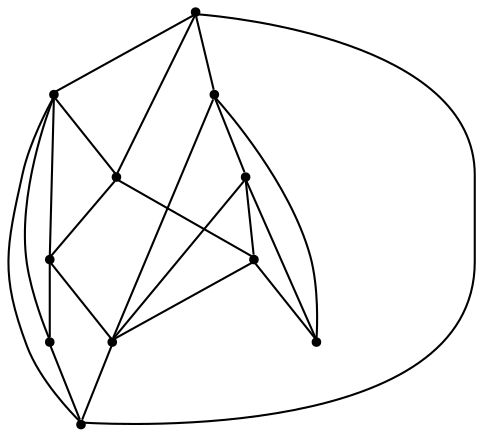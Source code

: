 graph {
  node [shape=point,comment="{\"directed\":false,\"doi\":\"10.1007/978-3-319-03841-4_4\",\"figure\":\"1 (1)\"}"]

  v0 [pos="927.3769377953524,798.3350671650362"]
  v1 [pos="907.8128275226713,702.6943663699943"]
  v2 [pos="846.1225264090176,769.455372024257"]
  v3 [pos="908.8218430345153,771.1765907647793"]
  v4 [pos="845.1092480786294,701.7652083887428"]
  v5 [pos="781.5467425099962,702.5944049446913"]
  v6 [pos="764.5219996065512,796.1265046818153"]
  v7 [pos="845.4011557126757,848.6184619949273"]
  v8 [pos="845.1092480786294,730.7616523697616"]
  v9 [pos="844.4796234172253,649.0023632437029"]
  v10 [pos="787.4885389432892,771.1765907647793"]

  v0 -- v1 [id="-1",pos="927.3769377953524,798.3350671650362 907.8128275226713,702.6943663699943 907.8128275226713,702.6943663699943 907.8128275226713,702.6943663699943"]
  v0 -- v2 [id="-2",pos="927.3769377953524,798.3350671650362 846.1225264090176,769.455372024257 846.1225264090176,769.455372024257 846.1225264090176,769.455372024257"]
  v3 -- v0 [id="-3",pos="908.8218430345153,771.1765907647793 927.3769377953524,798.3350671650362 927.3769377953524,798.3350671650362 927.3769377953524,798.3350671650362"]
  v4 -- v5 [id="-4",pos="845.1092480786294,701.7652083887428 781.5467425099962,702.5944049446913 781.5467425099962,702.5944049446913 781.5467425099962,702.5944049446913"]
  v1 -- v4 [id="-5",pos="907.8128275226713,702.6943663699943 845.1092480786294,701.7652083887428 845.1092480786294,701.7652083887428 845.1092480786294,701.7652083887428"]
  v2 -- v3 [id="-6",pos="846.1225264090176,769.455372024257 908.8218430345153,771.1765907647793 908.8218430345153,771.1765907647793 908.8218430345153,771.1765907647793"]
  v2 -- v6 [id="-7",pos="846.1225264090176,769.455372024257 764.5219996065512,796.1265046818153 764.5219996065512,796.1265046818153 764.5219996065512,796.1265046818153"]
  v7 -- v3 [id="-8",pos="845.4011557126757,848.6184619949273 908.8218430345153,771.1765907647793 908.8218430345153,771.1765907647793 908.8218430345153,771.1765907647793"]
  v7 -- v2 [id="-9",pos="845.4011557126757,848.6184619949273 846.1225264090176,769.455372024257 846.1225264090176,769.455372024257 846.1225264090176,769.455372024257"]
  v8 -- v3 [id="-10",pos="845.1092480786294,730.7616523697616 908.8218430345153,771.1765907647793 908.8218430345153,771.1765907647793 908.8218430345153,771.1765907647793"]
  v4 -- v8 [id="-11",pos="845.1092480786294,701.7652083887428 845.1092480786294,730.7616523697616 845.1092480786294,730.7616523697616 845.1092480786294,730.7616523697616"]
  v8 -- v1 [id="-12",pos="845.1092480786294,730.7616523697616 907.8128275226713,702.6943663699943 907.8128275226713,702.6943663699943 907.8128275226713,702.6943663699943"]
  v9 -- v4 [id="-13",pos="844.4796234172253,649.0023632437029 845.1092480786294,701.7652083887428 845.1092480786294,701.7652083887428 845.1092480786294,701.7652083887428"]
  v9 -- v1 [id="-14",pos="844.4796234172253,649.0023632437029 907.8128275226713,702.6943663699943 907.8128275226713,702.6943663699943 907.8128275226713,702.6943663699943"]
  v10 -- v8 [id="-15",pos="787.4885389432892,771.1765907647793 845.1092480786294,730.7616523697616 845.1092480786294,730.7616523697616 845.1092480786294,730.7616523697616"]
  v10 -- v2 [id="-16",pos="787.4885389432892,771.1765907647793 846.1225264090176,769.455372024257 846.1225264090176,769.455372024257 846.1225264090176,769.455372024257"]
  v10 -- v7 [id="-17",pos="787.4885389432892,771.1765907647793 845.4011557126757,848.6184619949273 845.4011557126757,848.6184619949273 845.4011557126757,848.6184619949273"]
  v6 -- v5 [id="-18",pos="764.5219996065512,796.1265046818153 781.5467425099962,702.5944049446913 781.5467425099962,702.5944049446913 781.5467425099962,702.5944049446913"]
  v6 -- v0 [id="-19",pos="764.5219996065512,796.1265046818153 927.3769377953524,798.3350671650362 927.3769377953524,798.3350671650362 927.3769377953524,798.3350671650362"]
  v6 -- v10 [id="-20",pos="764.5219996065512,796.1265046818153 787.4885389432892,771.1765907647793 787.4885389432892,771.1765907647793 787.4885389432892,771.1765907647793"]
  v5 -- v8 [id="-21",pos="781.5467425099962,702.5944049446913 845.1092480786294,730.7616523697616 845.1092480786294,730.7616523697616 845.1092480786294,730.7616523697616"]
  v5 -- v9 [id="-22",pos="781.5467425099962,702.5944049446913 844.4796234172253,649.0023632437029 844.4796234172253,649.0023632437029 844.4796234172253,649.0023632437029"]
}